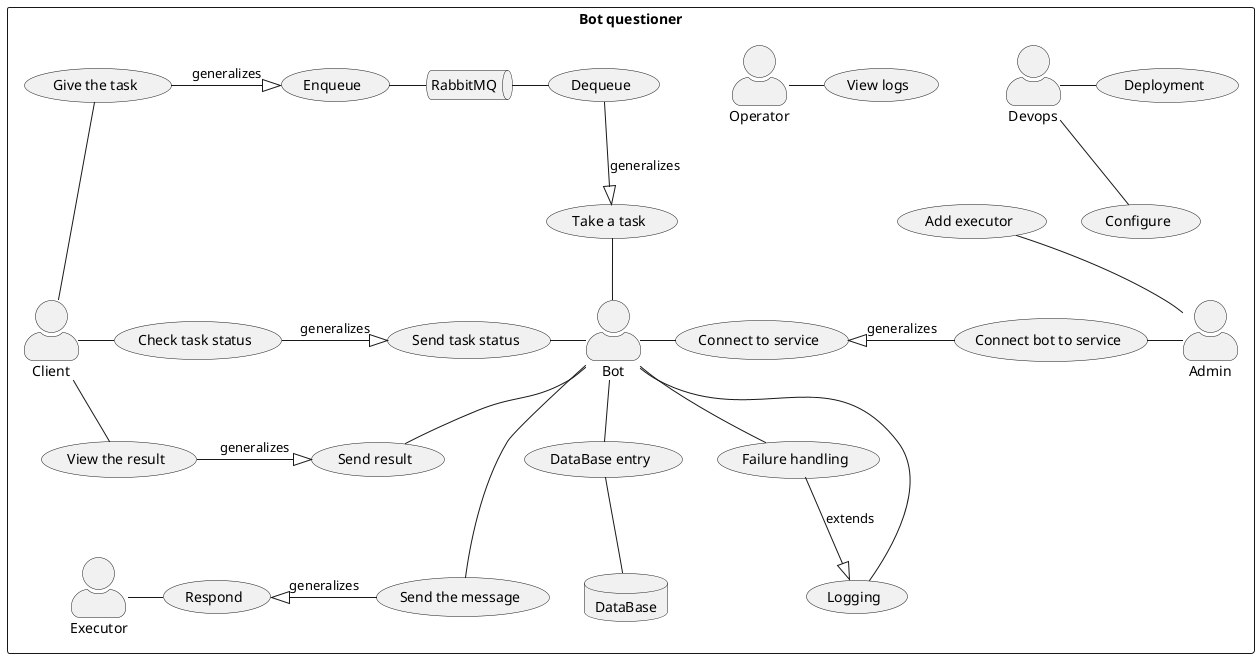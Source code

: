 @startuml UseCaseMCDisBot
    skinparam actorStyle awesome
    rectangle "Bot questioner" {
        actor Client
        actor Executor
        actor Bot
        actor Admin
        actor Operator
        queue RabbitMQ
        actor Devops
        database DataBase

        Client -up- (Give the task)
        Client -right- (Check task status)
        Client -down- (View the result)

        Devops -right- (Deployment)
        Devops -down- (Configure)

        Admin -left- (Connect bot to service)
        Admin -up- (Add executor)

        Operator -right- (View logs)

        RabbitMQ -left- (Enqueue)
        RabbitMQ -right- (Dequeue)

        Bot -up- (Take a task)
        Bot -left- (Send task status)
        Bot -- (Send result)
        Bot --- (Send the message)
        Bot -- (DataBase entry)
        Bot -- (Failure handling)
        Bot -right- (Logging)
        Bot -right- (Connect to service)

        DataBase -up- (DataBase entry)

        Executor -right- (Respond)

        (Give the task) -right-|> (Enqueue): generalizes
        (Check task status) -right-|> (Send task status): generalizes
        (View the result) -right-|> (Send result): generalizes
        (Dequeue) -down-|> (Take a task): generalizes
        (Send the message) -left-|> (Respond): generalizes
        (Connect bot to service) -left-|> (Connect to service): generalizes

        (Failure handling) --|> (Logging): extends
    }
@enduml